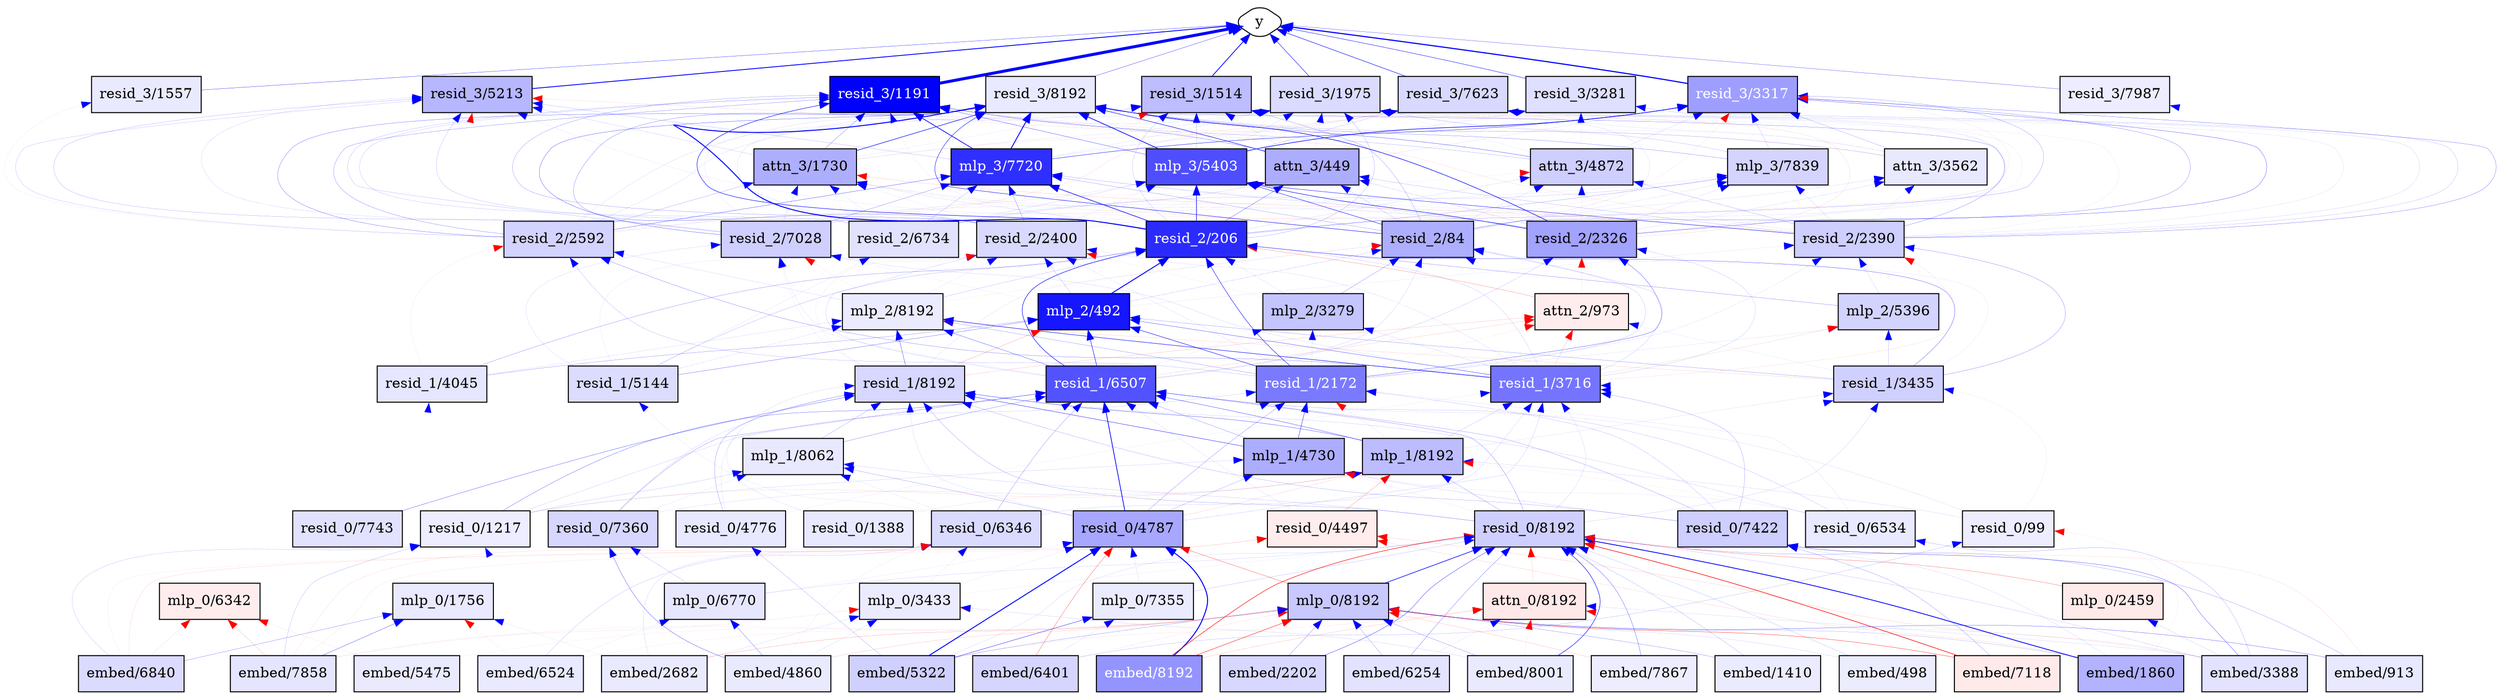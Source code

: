 digraph "Feature circuit" {
	graph [newrank=true rankdir=BT]
	node [shape=box style=rounded]
	subgraph "layer -1 resid" {
		rank=same
		"embed/498" [fillcolor="#ECECFF" fontcolor="#000000" style=filled]
		"embed/913" [fillcolor="#E8E8FF" fontcolor="#000000" style=filled]
		"embed/1410" [fillcolor="#EBEBFF" fontcolor="#000000" style=filled]
		"embed/1860" [fillcolor="#B2B2FF" fontcolor="#000000" style=filled]
		"embed/2202" [fillcolor="#D7D7FF" fontcolor="#000000" style=filled]
		"embed/2682" [fillcolor="#EAEAFF" fontcolor="#000000" style=filled]
		"embed/3388" [fillcolor="#E3E3FF" fontcolor="#000000" style=filled]
		"embed/4860" [fillcolor="#EAEAFF" fontcolor="#000000" style=filled]
		"embed/5322" [fillcolor="#D0D0FF" fontcolor="#000000" style=filled]
		"embed/5475" [fillcolor="#EAEAFF" fontcolor="#000000" style=filled]
		"embed/6254" [fillcolor="#E3E3FF" fontcolor="#000000" style=filled]
		"embed/6401" [fillcolor="#D5D5FF" fontcolor="#000000" style=filled]
		"embed/6524" [fillcolor="#E9E9FF" fontcolor="#000000" style=filled]
		"embed/6840" [fillcolor="#DBDBFF" fontcolor="#000000" style=filled]
		"embed/7118" [fillcolor="#FFE9E9" fontcolor="#000000" style=filled]
		"embed/7858" [fillcolor="#E5E5FF" fontcolor="#000000" style=filled]
		"embed/7867" [fillcolor="#EDEDFF" fontcolor="#000000" style=filled]
		"embed/8001" [fillcolor="#EAEAFF" fontcolor="#000000" style=filled]
		"embed/8192" [fillcolor="#9494FF" fontcolor="#ffffff" style=filled]
	}
	subgraph "layer 0 attn" {
		rank=same
		"attn_0/8192" [fillcolor="#FFE8E8" fontcolor="#000000" style=filled]
	}
	subgraph "layer 0 mlp" {
		rank=same
		"mlp_0/1756" [fillcolor="#E9E9FF" fontcolor="#000000" style=filled]
		"mlp_0/2459" [fillcolor="#FFEAEA" fontcolor="#000000" style=filled]
		"mlp_0/3433" [fillcolor="#EBEBFF" fontcolor="#000000" style=filled]
		"mlp_0/6342" [fillcolor="#FFEDED" fontcolor="#000000" style=filled]
		"mlp_0/6770" [fillcolor="#E6E6FF" fontcolor="#000000" style=filled]
		"mlp_0/7355" [fillcolor="#EBEBFF" fontcolor="#000000" style=filled]
		"mlp_0/8192" [fillcolor="#C8C8FF" fontcolor="#000000" style=filled]
	}
	subgraph "layer 0 resid" {
		rank=same
		"resid_0/99" [fillcolor="#EDEDFF" fontcolor="#000000" style=filled]
		"resid_0/1217" [fillcolor="#EDEDFF" fontcolor="#000000" style=filled]
		"resid_0/1388" [fillcolor="#E8E8FF" fontcolor="#000000" style=filled]
		"resid_0/4497" [fillcolor="#FFECEC" fontcolor="#000000" style=filled]
		"resid_0/4776" [fillcolor="#E8E8FF" fontcolor="#000000" style=filled]
		"resid_0/4787" [fillcolor="#A7A7FF" fontcolor="#000000" style=filled]
		"resid_0/6346" [fillcolor="#DADAFF" fontcolor="#000000" style=filled]
		"resid_0/6534" [fillcolor="#E9E9FF" fontcolor="#000000" style=filled]
		"resid_0/7360" [fillcolor="#D6D6FF" fontcolor="#000000" style=filled]
		"resid_0/7422" [fillcolor="#CECEFF" fontcolor="#000000" style=filled]
		"resid_0/7743" [fillcolor="#E2E2FF" fontcolor="#000000" style=filled]
		"resid_0/8192" [fillcolor="#CFCFFF" fontcolor="#000000" style=filled]
	}
	"attn_0/8192" -> "resid_0/8192" [color=red penwidth=0.07009383291006088]
	"mlp_0/2459" -> "resid_0/8192" [color=red penwidth=0.18684819340705872]
	"mlp_0/3433" -> "resid_0/4787" [color=blue penwidth=0.03149794787168503]
	"mlp_0/3433" -> "resid_0/6346" [color=blue penwidth=0.03253040462732315]
	"mlp_0/3433" -> "resid_0/8192" [color=blue penwidth=0.025499770417809486]
	"mlp_0/6770" -> "resid_0/4787" [color=blue penwidth=0.03093777969479561]
	"mlp_0/6770" -> "resid_0/7360" [color=blue penwidth=0.09196691960096359]
	"mlp_0/6770" -> "resid_0/8192" [color=blue penwidth=0.06248745322227478]
	"mlp_0/7355" -> "resid_0/4787" [color=blue penwidth=0.050925374031066895]
	"mlp_0/7355" -> "resid_0/8192" [color=blue penwidth=0.0862802043557167]
	"mlp_0/8192" -> "resid_0/4787" [color=red penwidth=0.21716105937957764]
	"mlp_0/8192" -> "resid_0/8192" [color=blue penwidth=0.593271017074585]
	"embed/498" -> "attn_0/8192" [color=red penwidth=0.023889273405075073]
	"embed/3388" -> "attn_0/8192" [color=blue penwidth=0.05429127439856529]
	"embed/5322" -> "attn_0/8192" [color=red penwidth=0.04112987592816353]
	"embed/6254" -> "attn_0/8192" [color=blue penwidth=0.03513721004128456]
	"embed/8001" -> "attn_0/8192" [color=red penwidth=0.03697584569454193]
	"embed/8192" -> "attn_0/8192" [color=red penwidth=0.08318211138248444]
	"embed/498" -> "mlp_0/8192" [color=blue penwidth=0.05960554629564285]
	"embed/913" -> "mlp_0/8192" [color=blue penwidth=0.19890137016773224]
	"embed/1410" -> "mlp_0/8192" [color=blue penwidth=0.14649270474910736]
	"embed/1860" -> "mlp_0/8192" [color=blue penwidth=0.09799178689718246]
	"embed/2202" -> "mlp_0/8192" [color=blue penwidth=0.14931462705135345]
	"embed/2682" -> "mlp_0/1756" [color=blue penwidth=0.0268350038677454]
	"embed/2682" -> "mlp_0/3433" [color=blue penwidth=0.05147852376103401]
	"embed/2682" -> "mlp_0/8192" [color=red penwidth=0.11158285290002823]
	"embed/3388" -> "mlp_0/2459" [color=blue penwidth=0.06332564353942871]
	"embed/3388" -> "mlp_0/8192" [color=blue penwidth=0.03925878927111626]
	"embed/4860" -> "mlp_0/3433" [color=blue penwidth=0.04856065660715103]
	"embed/4860" -> "mlp_0/6770" [color=blue penwidth=0.17564187943935394]
	"embed/4860" -> "mlp_0/8192" [color=red penwidth=0.08447172492742538]
	"embed/5322" -> "mlp_0/7355" [color=blue penwidth=0.3105567991733551]
	"embed/5322" -> "mlp_0/8192" [color=blue penwidth=0.1400643289089203]
	"embed/5475" -> "mlp_0/6342" [color=red penwidth=0.033696841448545456]
	"embed/5475" -> "mlp_0/8192" [color=red penwidth=0.026239661499857903]
	"embed/6254" -> "mlp_0/3433" [color=red penwidth=0.022651201114058495]
	"embed/6254" -> "mlp_0/8192" [color=blue penwidth=0.13081398606300354]
	"embed/6401" -> "mlp_0/7355" [color=blue penwidth=0.04031432420015335]
	"embed/6401" -> "mlp_0/8192" [color=red penwidth=0.04008439555764198]
	"embed/6524" -> "mlp_0/1756" [color=red penwidth=0.03068225458264351]
	"embed/6524" -> "mlp_0/6770" [color=blue penwidth=0.026680434122681618]
	"embed/6524" -> "mlp_0/8192" [color=red penwidth=0.028745463117957115]
	"embed/6840" -> "mlp_0/1756" [color=blue penwidth=0.15343809127807617]
	"embed/6840" -> "mlp_0/6342" [color=red penwidth=0.04429475590586662]
	"embed/7118" -> "mlp_0/8192" [color=red penwidth=0.27913281321525574]
	"embed/7858" -> "mlp_0/1756" [color=blue penwidth=0.22581827640533447]
	"embed/7858" -> "mlp_0/3433" [color=red penwidth=0.04416538402438164]
	"embed/7858" -> "mlp_0/6342" [color=red penwidth=0.09784287959337234]
	"embed/7858" -> "mlp_0/8192" [color=blue penwidth=0.02449715882539749]
	"embed/7867" -> "mlp_0/8192" [color=red penwidth=0.09281173348426819]
	"embed/8001" -> "mlp_0/3433" [color=blue penwidth=0.06268981844186783]
	"embed/8001" -> "mlp_0/8192" [color=blue penwidth=0.14063365757465363]
	"embed/8192" -> "mlp_0/8192" [color=red penwidth=0.3696840703487396]
	"embed/498" -> "resid_0/8192" [color=blue penwidth=0.08524932712316513]
	"embed/913" -> "resid_0/7422" [color=red penwidth=0.050936389714479446]
	"embed/913" -> "resid_0/8192" [color=blue penwidth=0.12648849189281464]
	"embed/1410" -> "resid_0/8192" [color=blue penwidth=0.09747915714979172]
	"embed/1860" -> "resid_0/99" [color=red penwidth=0.0285604577511549]
	"embed/1860" -> "resid_0/4497" [color=red penwidth=0.06059461832046509]
	"embed/1860" -> "resid_0/7422" [color=blue penwidth=0.05325348302721977]
	"embed/1860" -> "resid_0/8192" [color=blue penwidth=0.791218101978302]
	"embed/2202" -> "resid_0/8192" [color=blue penwidth=0.2711181044578552]
	"embed/2682" -> "resid_0/6346" [color=blue penwidth=0.06103118136525154]
	"embed/3388" -> "resid_0/4497" [color=red penwidth=0.0721694752573967]
	"embed/3388" -> "resid_0/6534" [color=blue penwidth=0.1092890053987503]
	"embed/3388" -> "resid_0/7422" [color=blue penwidth=0.2270479053258896]
	"embed/3388" -> "resid_0/8192" [color=blue penwidth=0.078826405107975]
	"embed/4860" -> "resid_0/6346" [color=blue penwidth=0.02707824669778347]
	"embed/4860" -> "resid_0/7360" [color=blue penwidth=0.2290477603673935]
	"embed/5322" -> "resid_0/4776" [color=blue penwidth=0.10774638503789902]
	"embed/5322" -> "resid_0/4787" [color=blue penwidth=0.9191004633903503]
	"embed/5322" -> "resid_0/8192" [color=blue penwidth=0.05545683577656746]
	"embed/6254" -> "resid_0/8192" [color=blue penwidth=0.17596451938152313]
	"embed/6401" -> "resid_0/99" [color=blue penwidth=0.09090207517147064]
	"embed/6401" -> "resid_0/4787" [color=red penwidth=0.21219173073768616]
	"embed/6524" -> "resid_0/1217" [color=blue penwidth=0.02173006162047386]
	"embed/6524" -> "resid_0/6346" [color=blue penwidth=0.08016365021467209]
	"embed/6840" -> "resid_0/1217" [color=blue penwidth=0.07612238079309464]
	"embed/6840" -> "resid_0/4497" [color=red penwidth=0.05955572798848152]
	"embed/6840" -> "resid_0/6346" [color=red penwidth=0.031724702566862106]
	"embed/7118" -> "resid_0/7422" [color=blue penwidth=0.1298702210187912]
	"embed/7118" -> "resid_0/8192" [color=red penwidth=0.5657249689102173]
	"embed/7858" -> "resid_0/1217" [color=blue penwidth=0.09661995619535446]
	"embed/7858" -> "resid_0/4497" [color=red penwidth=0.03918071836233139]
	"embed/7858" -> "resid_0/6346" [color=red penwidth=0.05119069293141365]
	"embed/7867" -> "resid_0/8192" [color=blue penwidth=0.21586790680885315]
	"embed/8001" -> "resid_0/8192" [color=blue penwidth=0.45697662234306335]
	"embed/8192" -> "resid_0/4787" [color=blue penwidth=0.9794594049453735]
	"embed/8192" -> "resid_0/8192" [color=red penwidth=0.47195538878440857]
	subgraph "layer 1 attn" {
		rank=same
	}
	subgraph "layer 1 mlp" {
		rank=same
		"mlp_1/4730" [fillcolor="#ADADFF" fontcolor="#000000" style=filled]
		"mlp_1/8062" [fillcolor="#E8E8FF" fontcolor="#000000" style=filled]
		"mlp_1/8192" [fillcolor="#BCBCFF" fontcolor="#000000" style=filled]
	}
	subgraph "layer 1 resid" {
		rank=same
		"resid_1/2172" [fillcolor="#7A7AFF" fontcolor="#ffffff" style=filled]
		"resid_1/3435" [fillcolor="#D0D0FF" fontcolor="#000000" style=filled]
		"resid_1/3716" [fillcolor="#7474FF" fontcolor="#ffffff" style=filled]
		"resid_1/4045" [fillcolor="#E6E6FF" fontcolor="#000000" style=filled]
		"resid_1/5144" [fillcolor="#DCDCFF" fontcolor="#000000" style=filled]
		"resid_1/6507" [fillcolor="#5252FF" fontcolor="#ffffff" style=filled]
		"resid_1/8192" [fillcolor="#D7D7FF" fontcolor="#000000" style=filled]
	}
	"mlp_1/4730" -> "resid_1/2172" [color=blue penwidth=0.33223724365234375]
	"mlp_1/4730" -> "resid_1/6507" [color=blue penwidth=0.14876559376716614]
	"mlp_1/4730" -> "resid_1/8192" [color=blue penwidth=0.3245736062526703]
	"mlp_1/8062" -> "resid_1/6507" [color=blue penwidth=0.15751121938228607]
	"mlp_1/8062" -> "resid_1/8192" [color=blue penwidth=0.11868603527545929]
	"mlp_1/8192" -> "resid_1/2172" [color=red penwidth=0.040383726358413696]
	"mlp_1/8192" -> "resid_1/3435" [color=blue penwidth=0.0400422103703022]
	"mlp_1/8192" -> "resid_1/3716" [color=blue penwidth=0.08247780054807663]
	"mlp_1/8192" -> "resid_1/6507" [color=blue penwidth=0.25700241327285767]
	"mlp_1/8192" -> "resid_1/8192" [color=blue penwidth=0.2346537560224533]
	"resid_0/99" -> "mlp_1/8192" [color=blue penwidth=0.05783098563551903]
	"resid_0/1217" -> "mlp_1/4730" [color=blue penwidth=0.06277516484260559]
	"resid_0/1217" -> "mlp_1/8062" [color=blue penwidth=0.08055680245161057]
	"resid_0/1217" -> "mlp_1/8192" [color=red penwidth=0.052093107253313065]
	"resid_0/1388" -> "mlp_1/8192" [color=red penwidth=0.044703591614961624]
	"resid_0/4497" -> "mlp_1/8192" [color=red penwidth=0.1364266723394394]
	"resid_0/4787" -> "mlp_1/4730" [color=blue penwidth=0.11382470279932022]
	"resid_0/4787" -> "mlp_1/8062" [color=blue penwidth=0.12741385400295258]
	"resid_0/4787" -> "mlp_1/8192" [color=red penwidth=0.06500371545553207]
	"resid_0/6346" -> "mlp_1/8062" [color=blue penwidth=0.034523721784353256]
	"resid_0/6534" -> "mlp_1/4730" [color=blue penwidth=0.03463093563914299]
	"resid_0/6534" -> "mlp_1/8192" [color=red penwidth=0.024746280163526535]
	"resid_0/7360" -> "mlp_1/8062" [color=blue penwidth=0.03283106908202171]
	"resid_0/7360" -> "mlp_1/8192" [color=blue penwidth=0.04761112481355667]
	"resid_0/7422" -> "mlp_1/4730" [color=blue penwidth=0.07202418893575668]
	"resid_0/8192" -> "mlp_1/4730" [color=red penwidth=0.033488042652606964]
	"resid_0/8192" -> "mlp_1/8062" [color=blue penwidth=0.06718571484088898]
	"resid_0/8192" -> "mlp_1/8192" [color=blue penwidth=0.1308285892009735]
	"resid_0/99" -> "resid_1/3435" [color=blue penwidth=0.026372909545898438]
	"resid_0/99" -> "resid_1/3716" [color=blue penwidth=0.021566417068243027]
	"resid_0/99" -> "resid_1/6507" [color=blue penwidth=0.04648324474692345]
	"resid_0/1217" -> "resid_1/2172" [color=blue penwidth=0.06893768161535263]
	"resid_0/1217" -> "resid_1/4045" [color=blue penwidth=0.020870016887784004]
	"resid_0/1217" -> "resid_1/6507" [color=blue penwidth=0.19628114998340607]
	"resid_0/1388" -> "resid_1/6507" [color=blue penwidth=0.021889513358473778]
	"resid_0/1388" -> "resid_1/8192" [color=blue penwidth=0.04891980066895485]
	"resid_0/4497" -> "resid_1/6507" [color=blue penwidth=0.04383799061179161]
	"resid_0/4776" -> "resid_1/3716" [color=blue penwidth=0.027198178693652153]
	"resid_0/4776" -> "resid_1/6507" [color=blue penwidth=0.044929563999176025]
	"resid_0/4776" -> "resid_1/8192" [color=blue penwidth=0.14241980016231537]
	"resid_0/4787" -> "resid_1/2172" [color=blue penwidth=0.1469392478466034]
	"resid_0/4787" -> "resid_1/3716" [color=blue penwidth=0.07288363575935364]
	"resid_0/4787" -> "resid_1/6507" [color=blue penwidth=0.7050423622131348]
	"resid_0/4787" -> "resid_1/8192" [color=blue penwidth=0.04925059154629707]
	"resid_0/6346" -> "resid_1/2172" [color=blue penwidth=0.02061445824801922]
	"resid_0/6346" -> "resid_1/3435" [color=blue penwidth=0.022392163053154945]
	"resid_0/6346" -> "resid_1/3716" [color=blue penwidth=0.0625515803694725]
	"resid_0/6346" -> "resid_1/5144" [color=blue penwidth=0.03461312875151634]
	"resid_0/6346" -> "resid_1/6507" [color=blue penwidth=0.14650501310825348]
	"resid_0/6534" -> "resid_1/2172" [color=blue penwidth=0.0394679419696331]
	"resid_0/6534" -> "resid_1/3716" [color=blue penwidth=0.02284407988190651]
	"resid_0/6534" -> "resid_1/6507" [color=blue penwidth=0.08475761115550995]
	"resid_0/6534" -> "resid_1/8192" [color=blue penwidth=0.06889566034078598]
	"resid_0/7360" -> "resid_1/6507" [color=blue penwidth=0.14119954407215118]
	"resid_0/7360" -> "resid_1/8192" [color=blue penwidth=0.06450673937797546]
	"resid_0/7422" -> "resid_1/2172" [color=blue penwidth=0.08453431725502014]
	"resid_0/7422" -> "resid_1/3716" [color=blue penwidth=0.11901345103979111]
	"resid_0/7422" -> "resid_1/6507" [color=blue penwidth=0.12830379605293274]
	"resid_0/7422" -> "resid_1/8192" [color=blue penwidth=0.10825326293706894]
	"resid_0/7743" -> "resid_1/8192" [color=blue penwidth=0.21961922943592072]
	"resid_0/8192" -> "resid_1/3435" [color=blue penwidth=0.06277233362197876]
	"resid_0/8192" -> "resid_1/3716" [color=blue penwidth=0.058145057410001755]
	"resid_0/8192" -> "resid_1/6507" [color=blue penwidth=0.15662267804145813]
	"resid_0/8192" -> "resid_1/8192" [color=blue penwidth=0.12129342555999756]
	subgraph "layer 2 attn" {
		rank=same
		"attn_2/973" [fillcolor="#FFECEC" fontcolor="#000000" style=filled]
	}
	subgraph "layer 2 mlp" {
		rank=same
		"mlp_2/492" [fillcolor="#1616FF" fontcolor="#ffffff" style=filled]
		"mlp_2/3279" [fillcolor="#C4C4FF" fontcolor="#000000" style=filled]
		"mlp_2/5396" [fillcolor="#D3D3FF" fontcolor="#000000" style=filled]
		"mlp_2/8192" [fillcolor="#EBEBFF" fontcolor="#000000" style=filled]
	}
	subgraph "layer 2 resid" {
		rank=same
		"resid_2/84" [fillcolor="#AEAEFF" fontcolor="#000000" style=filled]
		"resid_2/206" [fillcolor="#2B2BFF" fontcolor="#ffffff" style=filled]
		"resid_2/2326" [fillcolor="#A2A2FF" fontcolor="#000000" style=filled]
		"resid_2/2390" [fillcolor="#CECEFF" fontcolor="#000000" style=filled]
		"resid_2/2400" [fillcolor="#D9D9FF" fontcolor="#000000" style=filled]
		"resid_2/2592" [fillcolor="#D3D3FF" fontcolor="#000000" style=filled]
		"resid_2/6734" [fillcolor="#E2E2FF" fontcolor="#000000" style=filled]
		"resid_2/7028" [fillcolor="#CFCFFF" fontcolor="#000000" style=filled]
	}
	"attn_2/973" -> "resid_2/84" [color=blue penwidth=0.021174615249037743]
	"attn_2/973" -> "resid_2/206" [color=red penwidth=0.14783449470996857]
	"attn_2/973" -> "resid_2/2326" [color=red penwidth=0.042224131524562836]
	"mlp_2/492" -> "resid_2/84" [color=blue penwidth=0.07754809409379959]
	"mlp_2/492" -> "resid_2/206" [color=blue penwidth=0.9104942679405212]
	"mlp_2/492" -> "resid_2/2390" [color=blue penwidth=0.03308892622590065]
	"mlp_2/492" -> "resid_2/2400" [color=blue penwidth=0.09767978638410568]
	"mlp_2/492" -> "resid_2/7028" [color=blue penwidth=0.024844272062182426]
	"mlp_2/3279" -> "resid_2/84" [color=blue penwidth=0.14423060417175293]
	"mlp_2/3279" -> "resid_2/206" [color=blue penwidth=0.04470840096473694]
	"mlp_2/3279" -> "resid_2/2400" [color=red penwidth=0.030799388885498047]
	"mlp_2/5396" -> "resid_2/206" [color=blue penwidth=0.1491025984287262]
	"mlp_2/5396" -> "resid_2/2390" [color=blue penwidth=0.06522011756896973]
	"mlp_2/8192" -> "resid_2/84" [color=red penwidth=0.02528613619506359]
	"mlp_2/8192" -> "resid_2/206" [color=blue penwidth=0.08881957828998566]
	"mlp_2/8192" -> "resid_2/2390" [color=blue penwidth=0.02309359423816204]
	"mlp_2/8192" -> "resid_2/2400" [color=blue penwidth=0.02990422025322914]
	"mlp_2/8192" -> "resid_2/2592" [color=blue penwidth=0.05760172754526138]
	"mlp_2/8192" -> "resid_2/7028" [color=red penwidth=0.026268988847732544]
	"resid_1/2172" -> "attn_2/973" [color=red penwidth=0.027478355914354324]
	"resid_1/3435" -> "attn_2/973" [color=blue penwidth=0.03257254883646965]
	"resid_1/3716" -> "attn_2/973" [color=red penwidth=0.08720356225967407]
	"resid_1/6507" -> "attn_2/973" [color=red penwidth=0.07161235064268112]
	"resid_1/8192" -> "attn_2/973" [color=red penwidth=0.08341404050588608]
	"resid_1/2172" -> "mlp_2/492" [color=blue penwidth=0.4127798080444336]
	"resid_1/2172" -> "mlp_2/3279" [color=blue penwidth=0.05324270948767662]
	"resid_1/2172" -> "mlp_2/5396" [color=blue penwidth=0.04152536019682884]
	"resid_1/2172" -> "mlp_2/8192" [color=blue penwidth=0.13500277698040009]
	"resid_1/3435" -> "mlp_2/492" [color=blue penwidth=0.1306542009115219]
	"resid_1/3435" -> "mlp_2/5396" [color=blue penwidth=0.09547900408506393]
	"resid_1/3435" -> "mlp_2/8192" [color=red penwidth=0.06451287120580673]
	"resid_1/3716" -> "mlp_2/492" [color=blue penwidth=0.24077315628528595]
	"resid_1/3716" -> "mlp_2/3279" [color=blue penwidth=0.053509559482336044]
	"resid_1/3716" -> "mlp_2/5396" [color=red penwidth=0.060412030667066574]
	"resid_1/3716" -> "mlp_2/8192" [color=blue penwidth=0.42440110445022583]
	"resid_1/4045" -> "mlp_2/492" [color=blue penwidth=0.13817618787288666]
	"resid_1/4045" -> "mlp_2/8192" [color=blue penwidth=0.048290785402059555]
	"resid_1/5144" -> "mlp_2/492" [color=blue penwidth=0.1942891627550125]
	"resid_1/5144" -> "mlp_2/8192" [color=blue penwidth=0.047285549342632294]
	"resid_1/6507" -> "mlp_2/492" [color=blue penwidth=0.4355130195617676]
	"resid_1/6507" -> "mlp_2/3279" [color=blue penwidth=0.02547057345509529]
	"resid_1/6507" -> "mlp_2/8192" [color=blue penwidth=0.21665482223033905]
	"resid_1/8192" -> "mlp_2/492" [color=red penwidth=0.11793091148138046]
	"resid_1/8192" -> "mlp_2/8192" [color=blue penwidth=0.2573159635066986]
	"resid_1/2172" -> "resid_2/84" [color=blue penwidth=0.07904886454343796]
	"resid_1/2172" -> "resid_2/206" [color=blue penwidth=0.4112994372844696]
	"resid_1/2172" -> "resid_2/2326" [color=blue penwidth=0.22902534902095795]
	"resid_1/2172" -> "resid_2/2390" [color=blue penwidth=0.04183485731482506]
	"resid_1/2172" -> "resid_2/2400" [color=blue penwidth=0.042553067207336426]
	"resid_1/2172" -> "resid_2/2592" [color=blue penwidth=0.0888751670718193]
	"resid_1/3435" -> "resid_2/84" [color=blue penwidth=0.033488430082798004]
	"resid_1/3435" -> "resid_2/206" [color=blue penwidth=0.21315541863441467]
	"resid_1/3435" -> "resid_2/2390" [color=blue penwidth=0.1530679315328598]
	"resid_1/3716" -> "resid_2/84" [color=blue penwidth=0.07004296779632568]
	"resid_1/3716" -> "resid_2/206" [color=blue penwidth=0.07241973280906677]
	"resid_1/3716" -> "resid_2/2326" [color=blue penwidth=0.07127243280410767]
	"resid_1/3716" -> "resid_2/2390" [color=red penwidth=0.04479868710041046]
	"resid_1/3716" -> "resid_2/2400" [color=blue penwidth=0.046605948358774185]
	"resid_1/3716" -> "resid_2/2592" [color=blue penwidth=0.15736423432826996]
	"resid_1/3716" -> "resid_2/7028" [color=blue penwidth=0.0583699606359005]
	"resid_1/4045" -> "resid_2/206" [color=blue penwidth=0.14470849931240082]
	"resid_1/4045" -> "resid_2/2592" [color=red penwidth=0.03180711343884468]
	"resid_1/5144" -> "resid_2/206" [color=blue penwidth=0.09865647554397583]
	"resid_1/5144" -> "resid_2/2400" [color=blue penwidth=0.03286305069923401]
	"resid_1/5144" -> "resid_2/6734" [color=blue penwidth=0.0357988178730011]
	"resid_1/5144" -> "resid_2/7028" [color=blue penwidth=0.05235177278518677]
	"resid_1/6507" -> "resid_2/84" [color=blue penwidth=0.06402470171451569]
	"resid_1/6507" -> "resid_2/206" [color=blue penwidth=0.4786825180053711]
	"resid_1/6507" -> "resid_2/2326" [color=blue penwidth=0.07586930692195892]
	"resid_1/6507" -> "resid_2/2400" [color=blue penwidth=0.07139532268047333]
	"resid_1/6507" -> "resid_2/7028" [color=blue penwidth=0.042989302426576614]
	"resid_1/8192" -> "resid_2/84" [color=blue penwidth=0.03880476951599121]
	"resid_1/8192" -> "resid_2/2400" [color=red penwidth=0.03687319904565811]
	"resid_1/8192" -> "resid_2/7028" [color=blue penwidth=0.030810773372650146]
	subgraph "layer 3 attn" {
		rank=same
		"attn_3/449" [fillcolor="#ADADFF" fontcolor="#000000" style=filled]
		"attn_3/1730" [fillcolor="#AEAEFF" fontcolor="#000000" style=filled]
		"attn_3/3562" [fillcolor="#E8E8FF" fontcolor="#000000" style=filled]
		"attn_3/4872" [fillcolor="#CECEFF" fontcolor="#000000" style=filled]
	}
	subgraph "layer 3 mlp" {
		rank=same
		"mlp_3/5403" [fillcolor="#4E4EFF" fontcolor="#ffffff" style=filled]
		"mlp_3/7720" [fillcolor="#2F2FFF" fontcolor="#ffffff" style=filled]
		"mlp_3/7839" [fillcolor="#D4D4FF" fontcolor="#000000" style=filled]
	}
	subgraph "layer 3 resid" {
		rank=same
		"resid_3/1191" [fillcolor="#0000FF" fontcolor="#ffffff" style=filled]
		"resid_3/1514" [fillcolor="#BDBDFF" fontcolor="#000000" style=filled]
		"resid_3/1557" [fillcolor="#EAEAFF" fontcolor="#000000" style=filled]
		"resid_3/1975" [fillcolor="#DBDBFF" fontcolor="#000000" style=filled]
		"resid_3/3281" [fillcolor="#DFDFFF" fontcolor="#000000" style=filled]
		"resid_3/3317" [fillcolor="#9E9EFF" fontcolor="#ffffff" style=filled]
		"resid_3/5213" [fillcolor="#B7B7FF" fontcolor="#000000" style=filled]
		"resid_3/7623" [fillcolor="#D9D9FF" fontcolor="#000000" style=filled]
		"resid_3/7987" [fillcolor="#EDEDFF" fontcolor="#000000" style=filled]
		"resid_3/8192" [fillcolor="#E9E9FF" fontcolor="#000000" style=filled]
	}
	"attn_3/449" -> "resid_3/1191" [color=blue penwidth=0.17998795211315155]
	"attn_3/449" -> "resid_3/1514" [color=blue penwidth=0.044222380965948105]
	"attn_3/449" -> "resid_3/1975" [color=blue penwidth=0.038317859172821045]
	"attn_3/449" -> "resid_3/3317" [color=blue penwidth=0.040553979575634]
	"attn_3/449" -> "resid_3/8192" [color=blue penwidth=0.44913172721862793]
	"attn_3/1730" -> "resid_3/1191" [color=blue penwidth=0.1680457442998886]
	"attn_3/1730" -> "resid_3/1514" [color=blue penwidth=0.03011225163936615]
	"attn_3/1730" -> "resid_3/1975" [color=blue penwidth=0.03812065348029137]
	"attn_3/1730" -> "resid_3/3317" [color=blue penwidth=0.022889887914061546]
	"attn_3/1730" -> "resid_3/5213" [color=blue penwidth=0.06952220946550369]
	"attn_3/1730" -> "resid_3/7623" [color=red penwidth=0.03980817273259163]
	"attn_3/1730" -> "resid_3/8192" [color=blue penwidth=0.49872371554374695]
	"attn_3/3562" -> "resid_3/1191" [color=red penwidth=0.04688150808215141]
	"attn_3/3562" -> "resid_3/1975" [color=blue penwidth=0.02897256426513195]
	"attn_3/3562" -> "resid_3/3317" [color=blue penwidth=0.11481958627700806]
	"attn_3/3562" -> "resid_3/7623" [color=blue penwidth=0.036192480474710464]
	"attn_3/3562" -> "resid_3/8192" [color=blue penwidth=0.09087471663951874]
	"attn_3/4872" -> "resid_3/1191" [color=blue penwidth=0.10449639707803726]
	"attn_3/4872" -> "resid_3/1514" [color=blue penwidth=0.023625245317816734]
	"attn_3/4872" -> "resid_3/1975" [color=blue penwidth=0.02957303263247013]
	"attn_3/4872" -> "resid_3/3281" [color=blue penwidth=0.02801891230046749]
	"attn_3/4872" -> "resid_3/3317" [color=blue penwidth=0.056534137576818466]
	"attn_3/4872" -> "resid_3/8192" [color=blue penwidth=0.2330552339553833]
	"mlp_3/5403" -> "resid_3/1191" [color=blue penwidth=0.22595356404781342]
	"mlp_3/5403" -> "resid_3/1514" [color=blue penwidth=0.08859129995107651]
	"mlp_3/5403" -> "resid_3/1975" [color=blue penwidth=0.04472042992711067]
	"mlp_3/5403" -> "resid_3/3317" [color=blue penwidth=0.5612449049949646]
	"mlp_3/5403" -> "resid_3/7623" [color=blue penwidth=0.08801539242267609]
	"mlp_3/5403" -> "resid_3/8192" [color=blue penwidth=0.6765696406364441]
	"mlp_3/7720" -> "resid_3/1191" [color=blue penwidth=0.6713622212409973]
	"mlp_3/7720" -> "resid_3/1514" [color=red penwidth=0.021590864285826683]
	"mlp_3/7720" -> "resid_3/1975" [color=blue penwidth=0.04257490858435631]
	"mlp_3/7720" -> "resid_3/3281" [color=blue penwidth=0.04427378624677658]
	"mlp_3/7720" -> "resid_3/3317" [color=blue penwidth=0.31283313035964966]
	"mlp_3/7720" -> "resid_3/5213" [color=blue penwidth=0.09508193284273148]
	"mlp_3/7720" -> "resid_3/7623" [color=blue penwidth=0.05460122972726822]
	"mlp_3/7720" -> "resid_3/8192" [color=blue penwidth=0.8937134742736816]
	"mlp_3/7839" -> "resid_3/1975" [color=blue penwidth=0.09180321544408798]
	"mlp_3/7839" -> "resid_3/3317" [color=blue penwidth=0.07932477444410324]
	"mlp_3/7839" -> "resid_3/7623" [color=blue penwidth=0.02255341038107872]
	"mlp_3/7839" -> "resid_3/8192" [color=blue penwidth=0.14851844310760498]
	"resid_2/84" -> "attn_3/449" [color=blue penwidth=0.08332289755344391]
	"resid_2/84" -> "attn_3/1730" [color=red penwidth=0.0435018390417099]
	"resid_2/84" -> "attn_3/3562" [color=blue penwidth=0.05039074644446373]
	"resid_2/84" -> "attn_3/4872" [color=blue penwidth=0.054910093545913696]
	"resid_2/206" -> "attn_3/449" [color=blue penwidth=0.20891880989074707]
	"resid_2/206" -> "attn_3/1730" [color=blue penwidth=0.047943755984306335]
	"resid_2/206" -> "attn_3/4872" [color=blue penwidth=0.05281990393996239]
	"resid_2/2326" -> "attn_3/449" [color=blue penwidth=0.07025698572397232]
	"resid_2/2326" -> "attn_3/1730" [color=blue penwidth=0.042495373636484146]
	"resid_2/2326" -> "attn_3/3562" [color=blue penwidth=0.05043719336390495]
	"resid_2/2326" -> "attn_3/4872" [color=blue penwidth=0.024178050458431244]
	"resid_2/2390" -> "attn_3/449" [color=blue penwidth=0.09467881917953491]
	"resid_2/2390" -> "attn_3/1730" [color=red penwidth=0.07478310912847519]
	"resid_2/2390" -> "attn_3/3562" [color=blue penwidth=0.030178427696228027]
	"resid_2/2390" -> "attn_3/4872" [color=blue penwidth=0.10774426907300949]
	"resid_2/2400" -> "attn_3/449" [color=red penwidth=0.028191406279802322]
	"resid_2/2400" -> "attn_3/1730" [color=blue penwidth=0.031201720237731934]
	"resid_2/2400" -> "attn_3/3562" [color=blue penwidth=0.02127937413752079]
	"resid_2/2592" -> "attn_3/1730" [color=blue penwidth=0.11843027174472809]
	"resid_2/6734" -> "attn_3/449" [color=blue penwidth=0.06738799810409546]
	"resid_2/6734" -> "attn_3/1730" [color=blue penwidth=0.03222159668803215]
	"resid_2/7028" -> "attn_3/1730" [color=blue penwidth=0.06507972627878189]
	"resid_2/7028" -> "attn_3/4872" [color=red penwidth=0.024219846352934837]
	"resid_2/84" -> "mlp_3/5403" [color=blue penwidth=0.37451663613319397]
	"resid_2/84" -> "mlp_3/7720" [color=blue penwidth=0.12789462506771088]
	"resid_2/84" -> "mlp_3/7839" [color=blue penwidth=0.04189092665910721]
	"resid_2/206" -> "mlp_3/5403" [color=blue penwidth=0.5461866855621338]
	"resid_2/206" -> "mlp_3/7720" [color=blue penwidth=0.5750265717506409]
	"resid_2/206" -> "mlp_3/7839" [color=blue penwidth=0.12250778824090958]
	"resid_2/2326" -> "mlp_3/5403" [color=blue penwidth=0.45128780603408813]
	"resid_2/2326" -> "mlp_3/7720" [color=blue penwidth=0.09153510630130768]
	"resid_2/2326" -> "mlp_3/7839" [color=blue penwidth=0.054316598922014236]
	"resid_2/2390" -> "mlp_3/5403" [color=blue penwidth=0.3398202359676361]
	"resid_2/2390" -> "mlp_3/7720" [color=blue penwidth=0.029329359531402588]
	"resid_2/2390" -> "mlp_3/7839" [color=blue penwidth=0.058961618691682816]
	"resid_2/2400" -> "mlp_3/5403" [color=blue penwidth=0.03326292708516121]
	"resid_2/2400" -> "mlp_3/7720" [color=blue penwidth=0.15992556512355804]
	"resid_2/2592" -> "mlp_3/7720" [color=blue penwidth=0.22287678718566895]
	"resid_2/2592" -> "mlp_3/7839" [color=blue penwidth=0.03332189470529556]
	"resid_2/6734" -> "mlp_3/5403" [color=blue penwidth=0.060108769685029984]
	"resid_2/6734" -> "mlp_3/7720" [color=blue penwidth=0.09846801310777664]
	"resid_2/6734" -> "mlp_3/7839" [color=blue penwidth=0.07482851296663284]
	"resid_2/7028" -> "mlp_3/5403" [color=blue penwidth=0.04105202481150627]
	"resid_2/7028" -> "mlp_3/7720" [color=blue penwidth=0.15070216357707977]
	"resid_2/84" -> "resid_3/1514" [color=blue penwidth=0.1309487223625183]
	"resid_2/84" -> "resid_3/1975" [color=blue penwidth=0.04621988534927368]
	"resid_2/84" -> "resid_3/3317" [color=blue penwidth=0.15503278374671936]
	"resid_2/84" -> "resid_3/5213" [color=red penwidth=0.02268954925239086]
	"resid_2/84" -> "resid_3/7623" [color=blue penwidth=0.0394875667989254]
	"resid_2/84" -> "resid_3/8192" [color=blue penwidth=0.386263906955719]
	"resid_2/206" -> "resid_3/1191" [color=blue penwidth=0.44345423579216003]
	"resid_2/206" -> "resid_3/1514" [color=blue penwidth=0.08510234951972961]
	"resid_2/206" -> "resid_3/1975" [color=blue penwidth=0.10979572683572769]
	"resid_2/206" -> "resid_3/3317" [color=blue penwidth=0.1267157793045044]
	"resid_2/206" -> "resid_3/5213" [color=blue penwidth=0.09106916189193726]
	"resid_2/206" -> "resid_3/8192" [color=blue penwidth=0.9501621127128601]
	"resid_2/2326" -> "resid_3/1191" [color=blue penwidth=0.029614567756652832]
	"resid_2/2326" -> "resid_3/1514" [color=red penwidth=0.05492926388978958]
	"resid_2/2326" -> "resid_3/1975" [color=blue penwidth=0.04342420771718025]
	"resid_2/2326" -> "resid_3/3317" [color=blue penwidth=0.21688666939735413]
	"resid_2/2326" -> "resid_3/5213" [color=blue penwidth=0.03253662958741188]
	"resid_2/2326" -> "resid_3/7623" [color=blue penwidth=0.02936609648168087]
	"resid_2/2326" -> "resid_3/7987" [color=blue penwidth=0.02214890718460083]
	"resid_2/2326" -> "resid_3/8192" [color=blue penwidth=0.5294548869132996]
	"resid_2/2390" -> "resid_3/1514" [color=blue penwidth=0.027836007997393608]
	"resid_2/2390" -> "resid_3/1975" [color=blue penwidth=0.04048415645956993]
	"resid_2/2390" -> "resid_3/3281" [color=blue penwidth=0.08580013364553452]
	"resid_2/2390" -> "resid_3/3317" [color=blue penwidth=0.1687101125717163]
	"resid_2/2390" -> "resid_3/5213" [color=red penwidth=0.051226984709501266]
	"resid_2/2390" -> "resid_3/7623" [color=blue penwidth=0.05899158865213394]
	"resid_2/2390" -> "resid_3/8192" [color=blue penwidth=0.15409375727176666]
	"resid_2/2400" -> "resid_3/1191" [color=blue penwidth=0.13110393285751343]
	"resid_2/2400" -> "resid_3/3317" [color=red penwidth=0.03765254095196724]
	"resid_2/2400" -> "resid_3/5213" [color=blue penwidth=0.056879349052906036]
	"resid_2/2400" -> "resid_3/8192" [color=blue penwidth=0.16249118745326996]
	"resid_2/2592" -> "resid_3/1191" [color=blue penwidth=0.15326927602291107]
	"resid_2/2592" -> "resid_3/1514" [color=blue penwidth=0.0481245294213295]
	"resid_2/2592" -> "resid_3/1557" [color=blue penwidth=0.02473331056535244]
	"resid_2/2592" -> "resid_3/1975" [color=blue penwidth=0.049873121082782745]
	"resid_2/2592" -> "resid_3/5213" [color=blue penwidth=0.08153418451547623]
	"resid_2/2592" -> "resid_3/7623" [color=red penwidth=0.04887843132019043]
	"resid_2/2592" -> "resid_3/8192" [color=blue penwidth=0.18259918689727783]
	"resid_2/6734" -> "resid_3/1191" [color=blue penwidth=0.07775317877531052]
	"resid_2/6734" -> "resid_3/1975" [color=blue penwidth=0.04780955985188484]
	"resid_2/6734" -> "resid_3/8192" [color=blue penwidth=0.021502366289496422]
	"resid_2/7028" -> "resid_3/1191" [color=blue penwidth=0.09283531457185745]
	"resid_2/7028" -> "resid_3/1514" [color=blue penwidth=0.03527969494462013]
	"resid_2/7028" -> "resid_3/3317" [color=red penwidth=0.033349789679050446]
	"resid_2/7028" -> "resid_3/5213" [color=blue penwidth=0.10039541870355606]
	"resid_2/7028" -> "resid_3/8192" [color=blue penwidth=0.21701721847057343]
	y [shape=diamond]
	"resid_3/1191" -> y [color=blue penwidth=2.9639265537261963]
	"resid_3/1514" -> y [color=blue penwidth=0.7640426754951477]
	"resid_3/1557" -> y [color=blue penwidth=0.241630420088768]
	"resid_3/1975" -> y [color=blue penwidth=0.41099706292152405]
	"resid_3/3281" -> y [color=blue penwidth=0.3653176426887512]
	"resid_3/3317" -> y [color=blue penwidth=1.1228654384613037]
	"resid_3/5213" -> y [color=blue penwidth=0.8348876237869263]
	"resid_3/7623" -> y [color=blue penwidth=0.435422420501709]
	"resid_3/7987" -> y [color=blue penwidth=0.20662342011928558]
	"resid_3/8192" -> y [color=blue penwidth=0.245155930519104]
}
